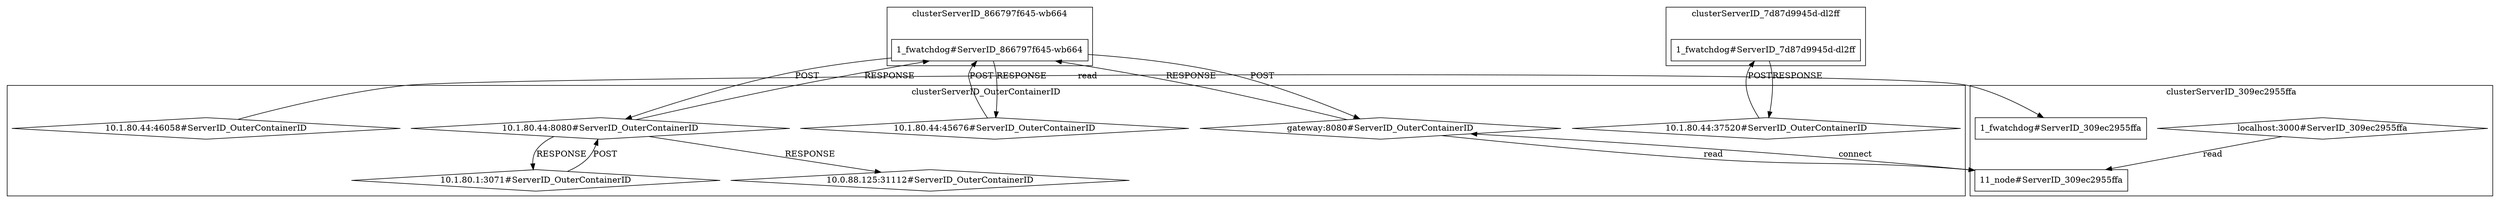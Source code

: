 digraph G {
	"1_fwatchdog#ServerID_866797f645-wb664"->"10.1.80.44:45676#ServerID_OuterContainerID"[ label="RESPONSE" ];
	"gateway:8080#ServerID_OuterContainerID"->"1_fwatchdog#ServerID_866797f645-wb664"[ label="RESPONSE" ];
	"1_fwatchdog#ServerID_866797f645-wb664"->"gateway:8080#ServerID_OuterContainerID"[ label="POST" ];
	"10.1.80.44:37520#ServerID_OuterContainerID"->"1_fwatchdog#ServerID_7d87d9945d-dl2ff"[ label="POST" ];
	"10.1.80.44:8080#ServerID_OuterContainerID"->"1_fwatchdog#ServerID_866797f645-wb664"[ label="RESPONSE" ];
	"1_fwatchdog#ServerID_7d87d9945d-dl2ff"->"10.1.80.44:37520#ServerID_OuterContainerID"[ label="RESPONSE" ];
	"10.1.80.44:45676#ServerID_OuterContainerID"->"1_fwatchdog#ServerID_866797f645-wb664"[ label="POST" ];
	"1_fwatchdog#ServerID_866797f645-wb664"->"10.1.80.44:8080#ServerID_OuterContainerID"[ label="POST" ];
	"localhost:3000#ServerID_309ec2955ffa"->"11_node#ServerID_309ec2955ffa"[ label="read" ];
	"11_node#ServerID_309ec2955ffa"->"gateway:8080#ServerID_OuterContainerID"[ label="connect" ];
	"10.1.80.44:46058#ServerID_OuterContainerID"->"1_fwatchdog#ServerID_309ec2955ffa"[ label="read" ];
	"gateway:8080#ServerID_OuterContainerID"->"11_node#ServerID_309ec2955ffa"[ label="read" ];
	"10.1.80.44:8080#ServerID_OuterContainerID"->"10.1.80.1:3071#ServerID_OuterContainerID"[ label="RESPONSE" ];
	"10.1.80.1:3071#ServerID_OuterContainerID"->"10.1.80.44:8080#ServerID_OuterContainerID"[ label="POST" ];
	"10.1.80.44:8080#ServerID_OuterContainerID"->"10.0.88.125:31112#ServerID_OuterContainerID"[ label="RESPONSE" ];
	subgraph "clusterServerID_309ec2955ffa" {
	label="clusterServerID_309ec2955ffa";
	"11_node#ServerID_309ec2955ffa" [ shape=box ];
	"1_fwatchdog#ServerID_309ec2955ffa" [ shape=box ];
	"localhost:3000#ServerID_309ec2955ffa" [ shape=diamond ];

}
;
	subgraph "clusterServerID_7d87d9945d-dl2ff" {
	label="clusterServerID_7d87d9945d-dl2ff";
	"1_fwatchdog#ServerID_7d87d9945d-dl2ff" [ shape=box ];

}
;
	subgraph "clusterServerID_866797f645-wb664" {
	label="clusterServerID_866797f645-wb664";
	"1_fwatchdog#ServerID_866797f645-wb664" [ shape=box ];

}
;
	subgraph "clusterServerID_OuterContainerID" {
	label="clusterServerID_OuterContainerID";
	"10.0.88.125:31112#ServerID_OuterContainerID" [ shape=diamond ];
	"10.1.80.1:3071#ServerID_OuterContainerID" [ shape=diamond ];
	"10.1.80.44:37520#ServerID_OuterContainerID" [ shape=diamond ];
	"10.1.80.44:45676#ServerID_OuterContainerID" [ shape=diamond ];
	"10.1.80.44:46058#ServerID_OuterContainerID" [ shape=diamond ];
	"10.1.80.44:8080#ServerID_OuterContainerID" [ shape=diamond ];
	"gateway:8080#ServerID_OuterContainerID" [ shape=diamond ];

}
;

}
